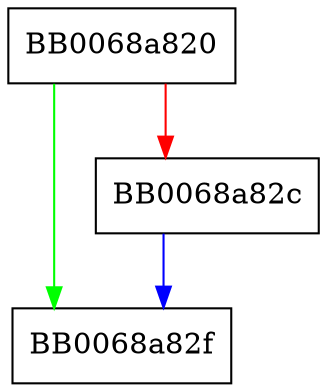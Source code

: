 digraph X509_get0_trust_objects {
  node [shape="box"];
  graph [splines=ortho];
  BB0068a820 -> BB0068a82f [color="green"];
  BB0068a820 -> BB0068a82c [color="red"];
  BB0068a82c -> BB0068a82f [color="blue"];
}